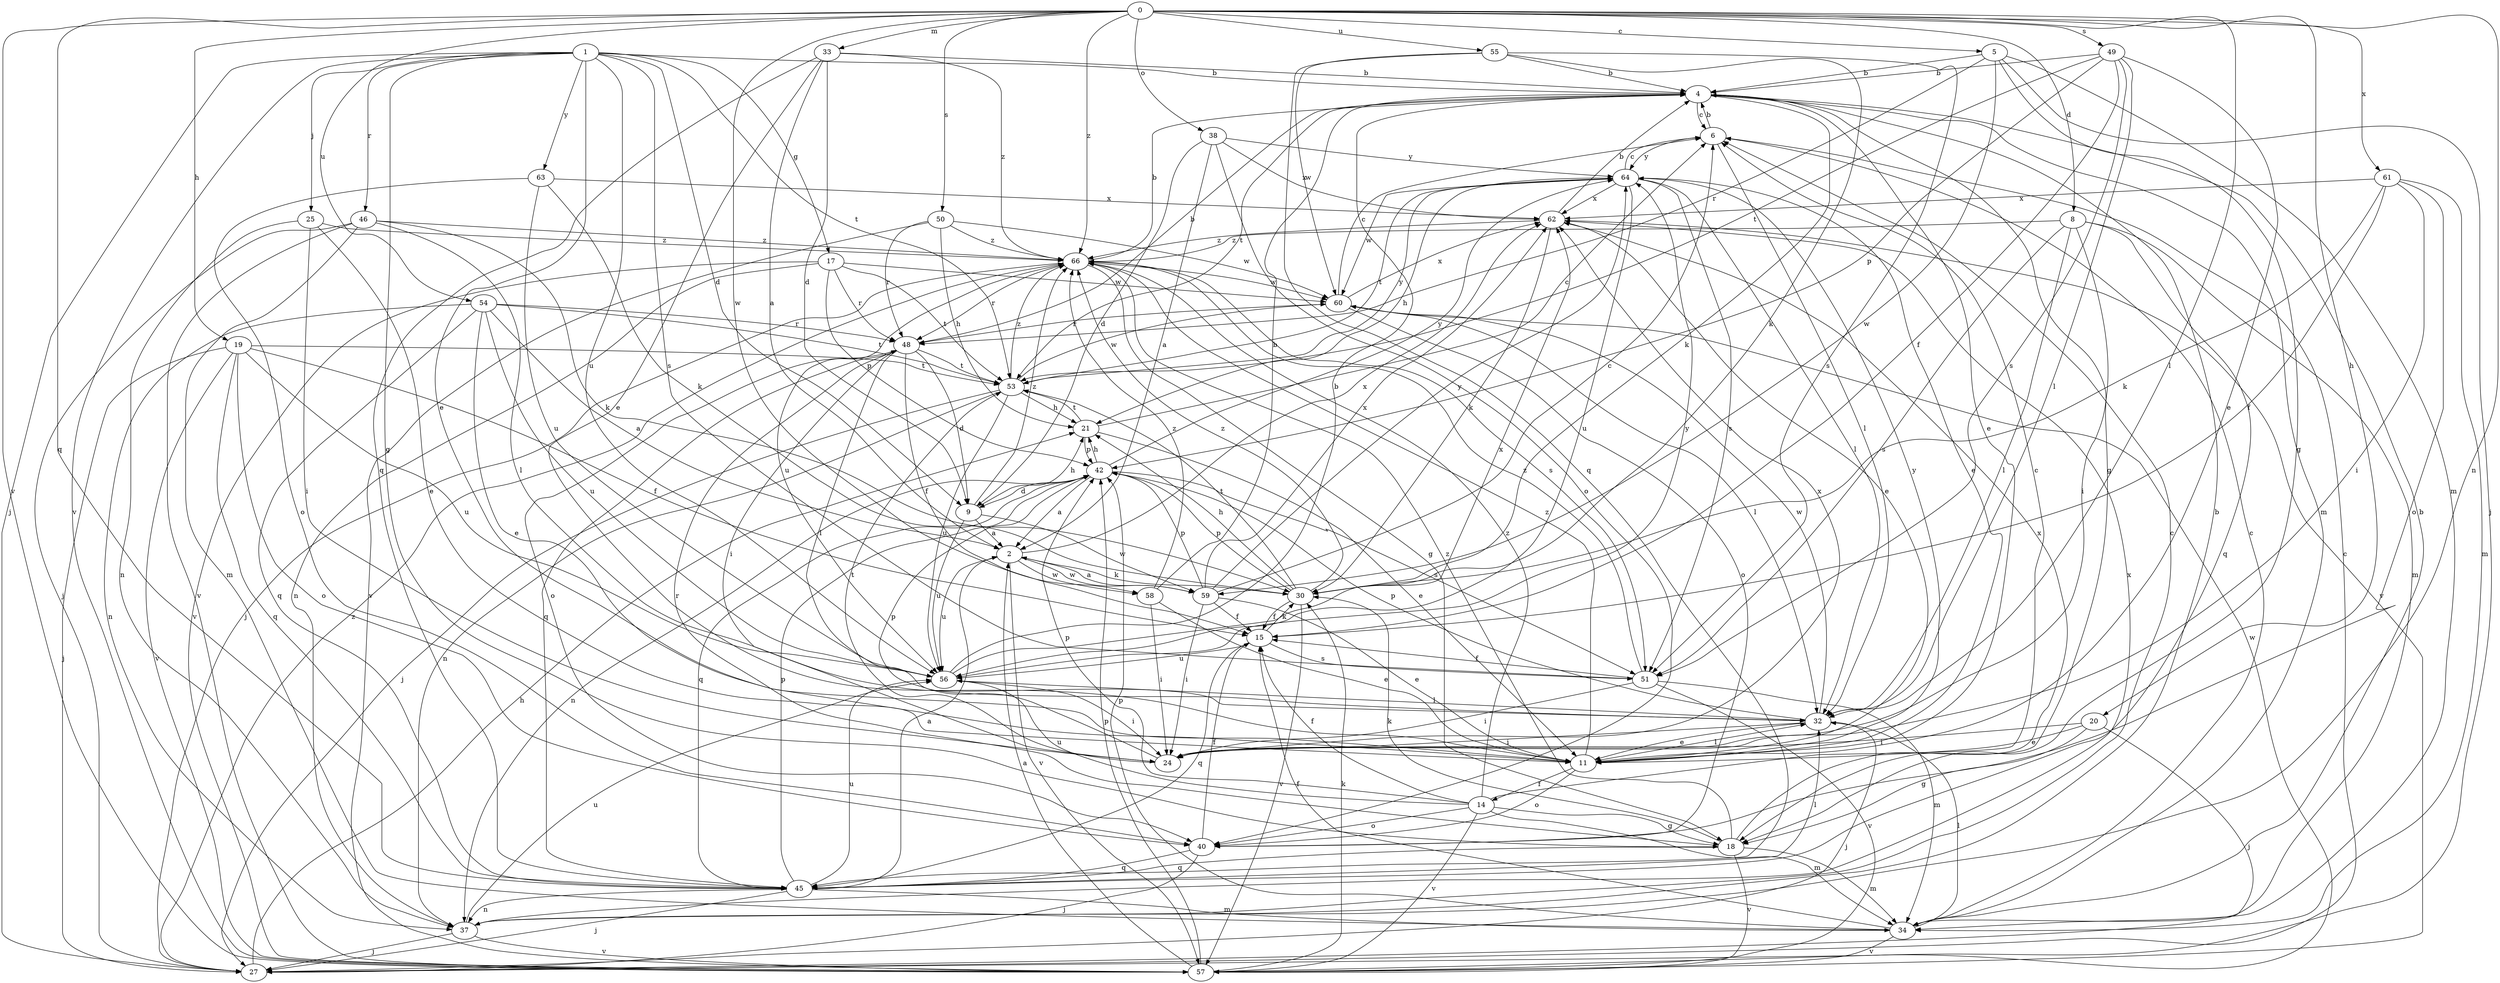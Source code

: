 strict digraph  {
0;
1;
2;
4;
5;
6;
8;
9;
11;
14;
15;
17;
18;
19;
20;
21;
24;
25;
27;
30;
32;
33;
34;
37;
38;
40;
42;
45;
46;
48;
49;
50;
51;
53;
54;
55;
56;
57;
58;
59;
60;
61;
62;
63;
64;
66;
0 -> 5  [label=c];
0 -> 8  [label=d];
0 -> 19  [label=h];
0 -> 20  [label=h];
0 -> 32  [label=l];
0 -> 33  [label=m];
0 -> 37  [label=n];
0 -> 38  [label=o];
0 -> 45  [label=q];
0 -> 49  [label=s];
0 -> 50  [label=s];
0 -> 54  [label=u];
0 -> 55  [label=u];
0 -> 57  [label=v];
0 -> 58  [label=w];
0 -> 61  [label=x];
0 -> 66  [label=z];
1 -> 4  [label=b];
1 -> 9  [label=d];
1 -> 11  [label=e];
1 -> 17  [label=g];
1 -> 18  [label=g];
1 -> 25  [label=j];
1 -> 27  [label=j];
1 -> 46  [label=r];
1 -> 51  [label=s];
1 -> 53  [label=t];
1 -> 56  [label=u];
1 -> 57  [label=v];
1 -> 63  [label=y];
2 -> 30  [label=k];
2 -> 56  [label=u];
2 -> 57  [label=v];
2 -> 58  [label=w];
2 -> 59  [label=w];
2 -> 62  [label=x];
4 -> 6  [label=c];
4 -> 11  [label=e];
4 -> 18  [label=g];
4 -> 30  [label=k];
4 -> 34  [label=m];
4 -> 53  [label=t];
5 -> 4  [label=b];
5 -> 18  [label=g];
5 -> 27  [label=j];
5 -> 34  [label=m];
5 -> 48  [label=r];
5 -> 59  [label=w];
6 -> 4  [label=b];
6 -> 32  [label=l];
6 -> 64  [label=y];
8 -> 24  [label=i];
8 -> 32  [label=l];
8 -> 34  [label=m];
8 -> 45  [label=q];
8 -> 51  [label=s];
8 -> 66  [label=z];
9 -> 2  [label=a];
9 -> 21  [label=h];
9 -> 56  [label=u];
9 -> 59  [label=w];
9 -> 66  [label=z];
11 -> 14  [label=f];
11 -> 32  [label=l];
11 -> 40  [label=o];
11 -> 64  [label=y];
11 -> 66  [label=z];
14 -> 6  [label=c];
14 -> 15  [label=f];
14 -> 18  [label=g];
14 -> 34  [label=m];
14 -> 40  [label=o];
14 -> 42  [label=p];
14 -> 56  [label=u];
14 -> 57  [label=v];
14 -> 66  [label=z];
15 -> 30  [label=k];
15 -> 45  [label=q];
15 -> 51  [label=s];
15 -> 56  [label=u];
17 -> 37  [label=n];
17 -> 42  [label=p];
17 -> 48  [label=r];
17 -> 53  [label=t];
17 -> 57  [label=v];
17 -> 60  [label=w];
18 -> 30  [label=k];
18 -> 34  [label=m];
18 -> 45  [label=q];
18 -> 48  [label=r];
18 -> 57  [label=v];
18 -> 62  [label=x];
18 -> 66  [label=z];
19 -> 15  [label=f];
19 -> 27  [label=j];
19 -> 40  [label=o];
19 -> 45  [label=q];
19 -> 53  [label=t];
19 -> 56  [label=u];
19 -> 57  [label=v];
20 -> 11  [label=e];
20 -> 18  [label=g];
20 -> 24  [label=i];
20 -> 27  [label=j];
21 -> 6  [label=c];
21 -> 11  [label=e];
21 -> 42  [label=p];
21 -> 53  [label=t];
24 -> 42  [label=p];
24 -> 53  [label=t];
24 -> 62  [label=x];
25 -> 11  [label=e];
25 -> 24  [label=i];
25 -> 37  [label=n];
25 -> 66  [label=z];
27 -> 6  [label=c];
27 -> 21  [label=h];
27 -> 66  [label=z];
30 -> 15  [label=f];
30 -> 21  [label=h];
30 -> 42  [label=p];
30 -> 53  [label=t];
30 -> 57  [label=v];
30 -> 66  [label=z];
32 -> 11  [label=e];
32 -> 24  [label=i];
32 -> 27  [label=j];
32 -> 42  [label=p];
32 -> 60  [label=w];
33 -> 2  [label=a];
33 -> 4  [label=b];
33 -> 9  [label=d];
33 -> 11  [label=e];
33 -> 45  [label=q];
33 -> 66  [label=z];
34 -> 4  [label=b];
34 -> 6  [label=c];
34 -> 15  [label=f];
34 -> 32  [label=l];
34 -> 42  [label=p];
34 -> 57  [label=v];
37 -> 4  [label=b];
37 -> 6  [label=c];
37 -> 27  [label=j];
37 -> 56  [label=u];
37 -> 57  [label=v];
37 -> 62  [label=x];
38 -> 2  [label=a];
38 -> 9  [label=d];
38 -> 40  [label=o];
38 -> 62  [label=x];
38 -> 64  [label=y];
40 -> 15  [label=f];
40 -> 27  [label=j];
40 -> 45  [label=q];
42 -> 2  [label=a];
42 -> 9  [label=d];
42 -> 21  [label=h];
42 -> 37  [label=n];
42 -> 45  [label=q];
42 -> 51  [label=s];
42 -> 64  [label=y];
45 -> 2  [label=a];
45 -> 27  [label=j];
45 -> 32  [label=l];
45 -> 34  [label=m];
45 -> 37  [label=n];
45 -> 42  [label=p];
45 -> 56  [label=u];
46 -> 27  [label=j];
46 -> 30  [label=k];
46 -> 32  [label=l];
46 -> 34  [label=m];
46 -> 57  [label=v];
46 -> 66  [label=z];
48 -> 4  [label=b];
48 -> 9  [label=d];
48 -> 15  [label=f];
48 -> 24  [label=i];
48 -> 32  [label=l];
48 -> 40  [label=o];
48 -> 45  [label=q];
48 -> 53  [label=t];
49 -> 4  [label=b];
49 -> 11  [label=e];
49 -> 15  [label=f];
49 -> 32  [label=l];
49 -> 42  [label=p];
49 -> 51  [label=s];
49 -> 53  [label=t];
50 -> 21  [label=h];
50 -> 48  [label=r];
50 -> 57  [label=v];
50 -> 60  [label=w];
50 -> 66  [label=z];
51 -> 15  [label=f];
51 -> 24  [label=i];
51 -> 34  [label=m];
51 -> 57  [label=v];
51 -> 66  [label=z];
53 -> 21  [label=h];
53 -> 27  [label=j];
53 -> 37  [label=n];
53 -> 56  [label=u];
53 -> 60  [label=w];
53 -> 64  [label=y];
53 -> 66  [label=z];
54 -> 2  [label=a];
54 -> 11  [label=e];
54 -> 37  [label=n];
54 -> 45  [label=q];
54 -> 48  [label=r];
54 -> 53  [label=t];
54 -> 56  [label=u];
55 -> 4  [label=b];
55 -> 30  [label=k];
55 -> 45  [label=q];
55 -> 51  [label=s];
55 -> 60  [label=w];
56 -> 4  [label=b];
56 -> 24  [label=i];
56 -> 32  [label=l];
56 -> 62  [label=x];
56 -> 64  [label=y];
57 -> 2  [label=a];
57 -> 30  [label=k];
57 -> 42  [label=p];
57 -> 60  [label=w];
58 -> 4  [label=b];
58 -> 11  [label=e];
58 -> 24  [label=i];
58 -> 66  [label=z];
59 -> 2  [label=a];
59 -> 6  [label=c];
59 -> 11  [label=e];
59 -> 15  [label=f];
59 -> 24  [label=i];
59 -> 42  [label=p];
59 -> 62  [label=x];
59 -> 64  [label=y];
60 -> 6  [label=c];
60 -> 32  [label=l];
60 -> 40  [label=o];
60 -> 48  [label=r];
60 -> 62  [label=x];
61 -> 15  [label=f];
61 -> 24  [label=i];
61 -> 30  [label=k];
61 -> 34  [label=m];
61 -> 40  [label=o];
61 -> 62  [label=x];
62 -> 4  [label=b];
62 -> 11  [label=e];
62 -> 30  [label=k];
62 -> 57  [label=v];
62 -> 66  [label=z];
63 -> 30  [label=k];
63 -> 40  [label=o];
63 -> 56  [label=u];
63 -> 62  [label=x];
64 -> 6  [label=c];
64 -> 11  [label=e];
64 -> 21  [label=h];
64 -> 32  [label=l];
64 -> 51  [label=s];
64 -> 53  [label=t];
64 -> 56  [label=u];
64 -> 60  [label=w];
64 -> 62  [label=x];
66 -> 4  [label=b];
66 -> 18  [label=g];
66 -> 27  [label=j];
66 -> 48  [label=r];
66 -> 51  [label=s];
66 -> 56  [label=u];
66 -> 60  [label=w];
}

